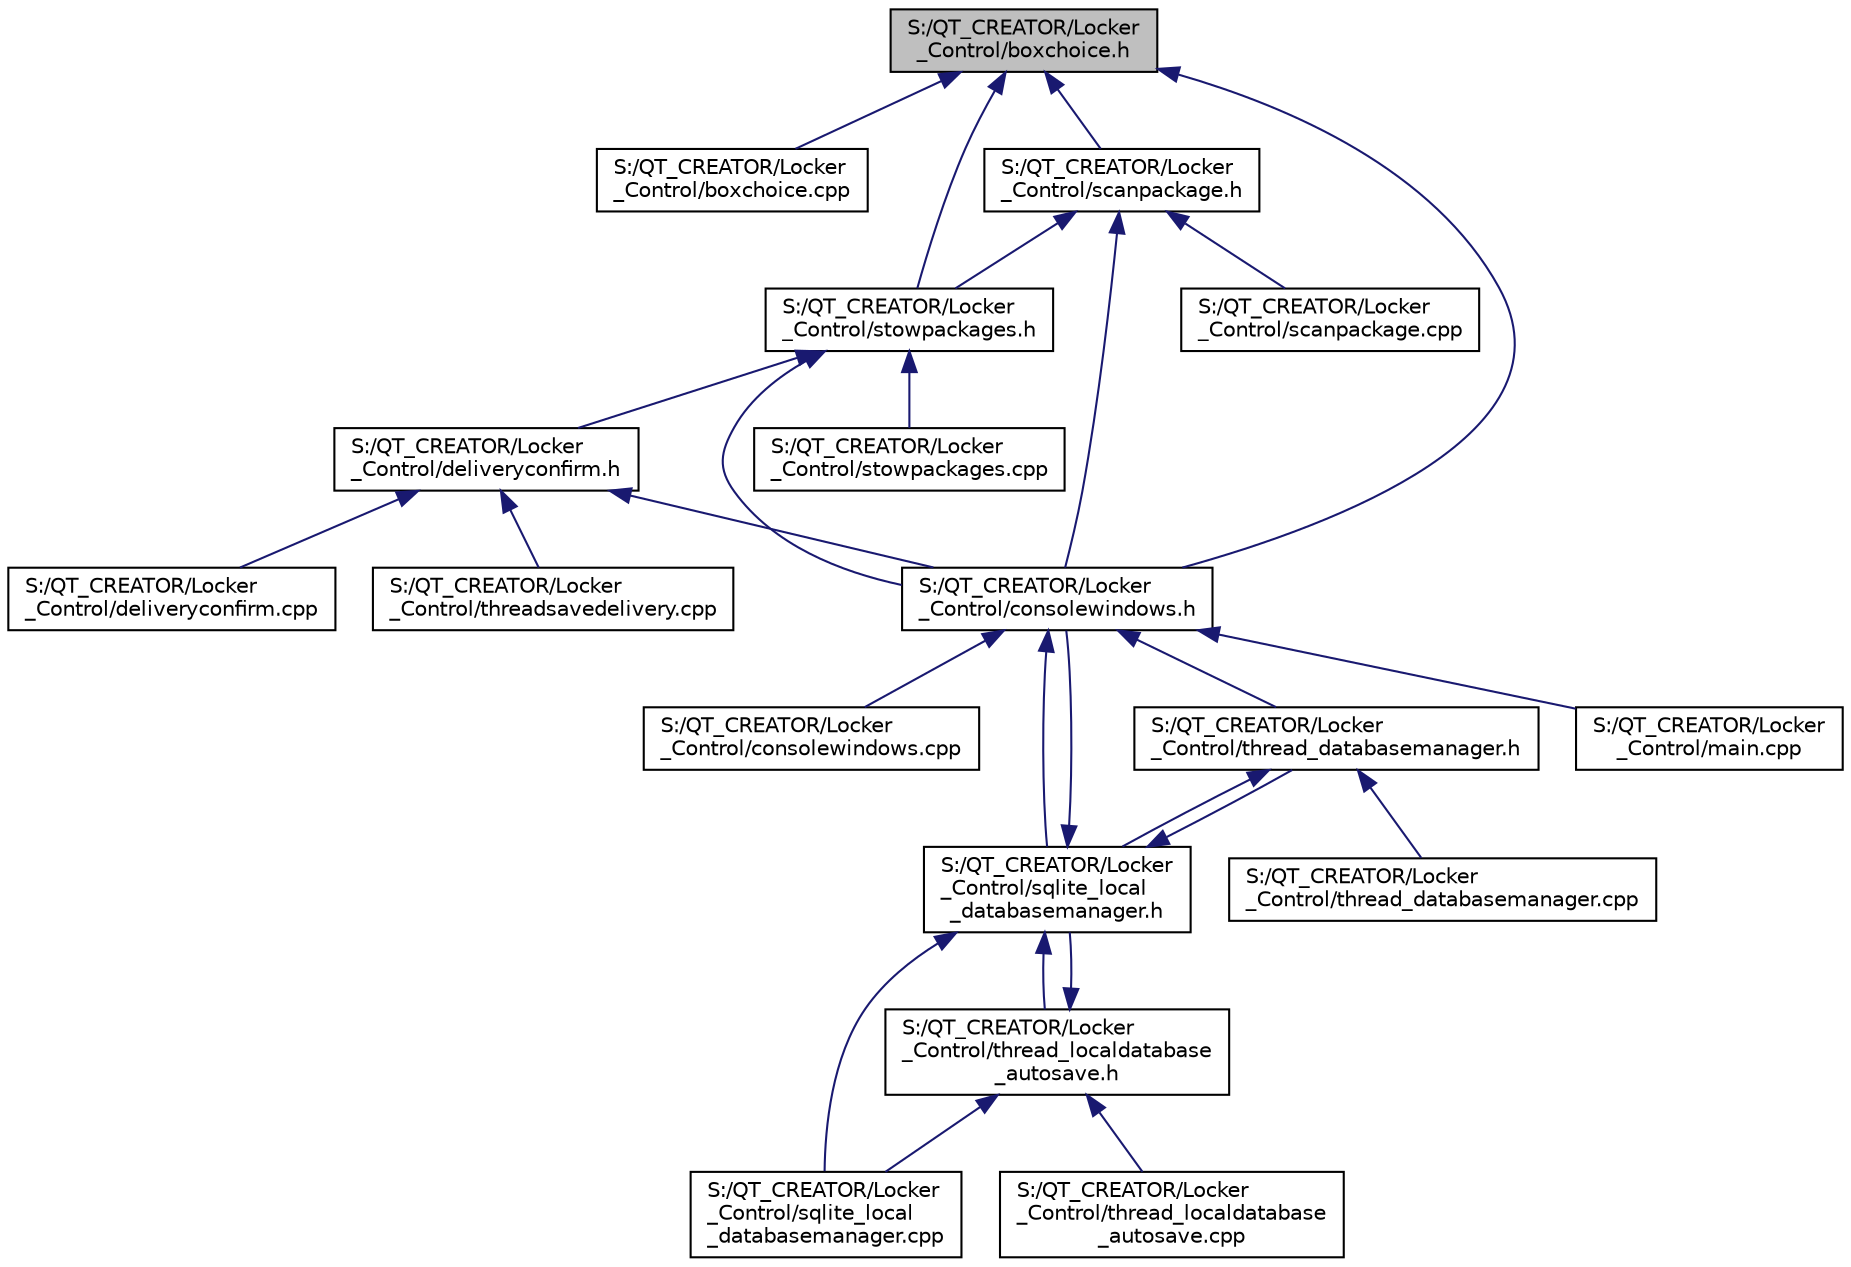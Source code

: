 digraph "S:/QT_CREATOR/Locker_Control/boxchoice.h"
{
  edge [fontname="Helvetica",fontsize="10",labelfontname="Helvetica",labelfontsize="10"];
  node [fontname="Helvetica",fontsize="10",shape=record];
  Node1 [label="S:/QT_CREATOR/Locker\l_Control/boxchoice.h",height=0.2,width=0.4,color="black", fillcolor="grey75", style="filled", fontcolor="black"];
  Node1 -> Node2 [dir="back",color="midnightblue",fontsize="10",style="solid"];
  Node2 [label="S:/QT_CREATOR/Locker\l_Control/boxchoice.cpp",height=0.2,width=0.4,color="black", fillcolor="white", style="filled",URL="$boxchoice_8cpp.html"];
  Node1 -> Node3 [dir="back",color="midnightblue",fontsize="10",style="solid"];
  Node3 [label="S:/QT_CREATOR/Locker\l_Control/scanpackage.h",height=0.2,width=0.4,color="black", fillcolor="white", style="filled",URL="$scanpackage_8h.html"];
  Node3 -> Node4 [dir="back",color="midnightblue",fontsize="10",style="solid"];
  Node4 [label="S:/QT_CREATOR/Locker\l_Control/stowpackages.h",height=0.2,width=0.4,color="black", fillcolor="white", style="filled",URL="$stowpackages_8h.html"];
  Node4 -> Node5 [dir="back",color="midnightblue",fontsize="10",style="solid"];
  Node5 [label="S:/QT_CREATOR/Locker\l_Control/deliveryconfirm.h",height=0.2,width=0.4,color="black", fillcolor="white", style="filled",URL="$deliveryconfirm_8h.html"];
  Node5 -> Node6 [dir="back",color="midnightblue",fontsize="10",style="solid"];
  Node6 [label="S:/QT_CREATOR/Locker\l_Control/consolewindows.h",height=0.2,width=0.4,color="black", fillcolor="white", style="filled",URL="$consolewindows_8h.html"];
  Node6 -> Node7 [dir="back",color="midnightblue",fontsize="10",style="solid"];
  Node7 [label="S:/QT_CREATOR/Locker\l_Control/consolewindows.cpp",height=0.2,width=0.4,color="black", fillcolor="white", style="filled",URL="$consolewindows_8cpp.html"];
  Node6 -> Node8 [dir="back",color="midnightblue",fontsize="10",style="solid"];
  Node8 [label="S:/QT_CREATOR/Locker\l_Control/thread_databasemanager.h",height=0.2,width=0.4,color="black", fillcolor="white", style="filled",URL="$thread__databasemanager_8h.html"];
  Node8 -> Node9 [dir="back",color="midnightblue",fontsize="10",style="solid"];
  Node9 [label="S:/QT_CREATOR/Locker\l_Control/sqlite_local\l_databasemanager.h",height=0.2,width=0.4,color="black", fillcolor="white", style="filled",URL="$sqlite__local__databasemanager_8h.html"];
  Node9 -> Node6 [dir="back",color="midnightblue",fontsize="10",style="solid"];
  Node9 -> Node8 [dir="back",color="midnightblue",fontsize="10",style="solid"];
  Node9 -> Node10 [dir="back",color="midnightblue",fontsize="10",style="solid"];
  Node10 [label="S:/QT_CREATOR/Locker\l_Control/thread_localdatabase\l_autosave.h",height=0.2,width=0.4,color="black", fillcolor="white", style="filled",URL="$thread__localdatabase__autosave_8h.html"];
  Node10 -> Node9 [dir="back",color="midnightblue",fontsize="10",style="solid"];
  Node10 -> Node11 [dir="back",color="midnightblue",fontsize="10",style="solid"];
  Node11 [label="S:/QT_CREATOR/Locker\l_Control/sqlite_local\l_databasemanager.cpp",height=0.2,width=0.4,color="black", fillcolor="white", style="filled",URL="$sqlite__local__databasemanager_8cpp.html"];
  Node10 -> Node12 [dir="back",color="midnightblue",fontsize="10",style="solid"];
  Node12 [label="S:/QT_CREATOR/Locker\l_Control/thread_localdatabase\l_autosave.cpp",height=0.2,width=0.4,color="black", fillcolor="white", style="filled",URL="$thread__localdatabase__autosave_8cpp.html"];
  Node9 -> Node11 [dir="back",color="midnightblue",fontsize="10",style="solid"];
  Node8 -> Node13 [dir="back",color="midnightblue",fontsize="10",style="solid"];
  Node13 [label="S:/QT_CREATOR/Locker\l_Control/thread_databasemanager.cpp",height=0.2,width=0.4,color="black", fillcolor="white", style="filled",URL="$thread__databasemanager_8cpp.html"];
  Node6 -> Node9 [dir="back",color="midnightblue",fontsize="10",style="solid"];
  Node6 -> Node14 [dir="back",color="midnightblue",fontsize="10",style="solid"];
  Node14 [label="S:/QT_CREATOR/Locker\l_Control/main.cpp",height=0.2,width=0.4,color="black", fillcolor="white", style="filled",URL="$main_8cpp.html"];
  Node5 -> Node15 [dir="back",color="midnightblue",fontsize="10",style="solid"];
  Node15 [label="S:/QT_CREATOR/Locker\l_Control/deliveryconfirm.cpp",height=0.2,width=0.4,color="black", fillcolor="white", style="filled",URL="$deliveryconfirm_8cpp.html"];
  Node5 -> Node16 [dir="back",color="midnightblue",fontsize="10",style="solid"];
  Node16 [label="S:/QT_CREATOR/Locker\l_Control/threadsavedelivery.cpp",height=0.2,width=0.4,color="black", fillcolor="white", style="filled",URL="$threadsavedelivery_8cpp.html"];
  Node4 -> Node6 [dir="back",color="midnightblue",fontsize="10",style="solid"];
  Node4 -> Node17 [dir="back",color="midnightblue",fontsize="10",style="solid"];
  Node17 [label="S:/QT_CREATOR/Locker\l_Control/stowpackages.cpp",height=0.2,width=0.4,color="black", fillcolor="white", style="filled",URL="$stowpackages_8cpp.html"];
  Node3 -> Node6 [dir="back",color="midnightblue",fontsize="10",style="solid"];
  Node3 -> Node18 [dir="back",color="midnightblue",fontsize="10",style="solid"];
  Node18 [label="S:/QT_CREATOR/Locker\l_Control/scanpackage.cpp",height=0.2,width=0.4,color="black", fillcolor="white", style="filled",URL="$scanpackage_8cpp.html"];
  Node1 -> Node4 [dir="back",color="midnightblue",fontsize="10",style="solid"];
  Node1 -> Node6 [dir="back",color="midnightblue",fontsize="10",style="solid"];
}
